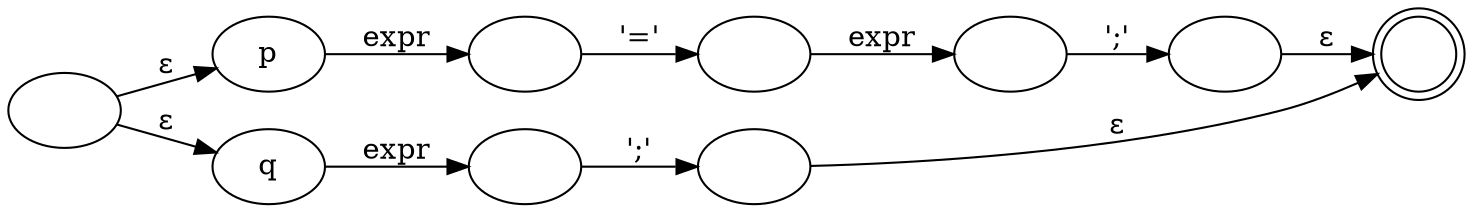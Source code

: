 digraph Figure3 {
        rankdir=LR;
P0 [label = < >]
P1 [label = <p>]
P2 [label = <q>]
P3 [label = < >]
P4 [label = < >]
P5 [label = < >]
P6 [label = < >]
P7 [label = < >]
P8 [label = < >]
P9 [label = < >; shape = doublecircle]

P0->P1 [ label = <&epsilon;>; weight = 2 ]
P0->P2 [ label = <&epsilon;>; weight = 2 ]
P1->P3 [ label = <expr>; weight = 2 ]
P2->P4 [ label = <expr>; weight = 2 ]
P3->P5 [ label = <'='>; weight = 2 ]
P4->P6 [ label = <';'>; weight = 2 ]
P5->P7 [ label = <expr>; weight = 2 ]
P7->P8 [ label = <';'>; weight = 2 ]
P8->P9 [ label = <&epsilon;>; weight = 2 ]
P6->P9 [ label = <&epsilon;>; weight = 1 ]
}
